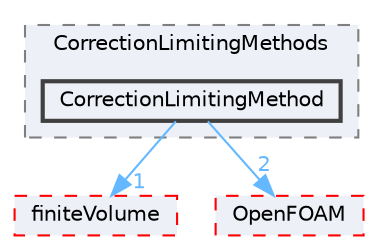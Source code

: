 digraph "src/lagrangian/intermediate/submodels/MPPIC/CorrectionLimitingMethods/CorrectionLimitingMethod"
{
 // LATEX_PDF_SIZE
  bgcolor="transparent";
  edge [fontname=Helvetica,fontsize=10,labelfontname=Helvetica,labelfontsize=10];
  node [fontname=Helvetica,fontsize=10,shape=box,height=0.2,width=0.4];
  compound=true
  subgraph clusterdir_88e5de7170fc9fcf22ab7f5d071065a8 {
    graph [ bgcolor="#edf0f7", pencolor="grey50", label="CorrectionLimitingMethods", fontname=Helvetica,fontsize=10 style="filled,dashed", URL="dir_88e5de7170fc9fcf22ab7f5d071065a8.html",tooltip=""]
  dir_b160010eaed3990ef8c4d4d5f1758bb9 [label="CorrectionLimitingMethod", fillcolor="#edf0f7", color="grey25", style="filled,bold", URL="dir_b160010eaed3990ef8c4d4d5f1758bb9.html",tooltip=""];
  }
  dir_9bd15774b555cf7259a6fa18f99fe99b [label="finiteVolume", fillcolor="#edf0f7", color="red", style="filled,dashed", URL="dir_9bd15774b555cf7259a6fa18f99fe99b.html",tooltip=""];
  dir_c5473ff19b20e6ec4dfe5c310b3778a8 [label="OpenFOAM", fillcolor="#edf0f7", color="red", style="filled,dashed", URL="dir_c5473ff19b20e6ec4dfe5c310b3778a8.html",tooltip=""];
  dir_b160010eaed3990ef8c4d4d5f1758bb9->dir_9bd15774b555cf7259a6fa18f99fe99b [headlabel="1", labeldistance=1.5 headhref="dir_000691_001387.html" href="dir_000691_001387.html" color="steelblue1" fontcolor="steelblue1"];
  dir_b160010eaed3990ef8c4d4d5f1758bb9->dir_c5473ff19b20e6ec4dfe5c310b3778a8 [headlabel="2", labeldistance=1.5 headhref="dir_000691_002695.html" href="dir_000691_002695.html" color="steelblue1" fontcolor="steelblue1"];
}
